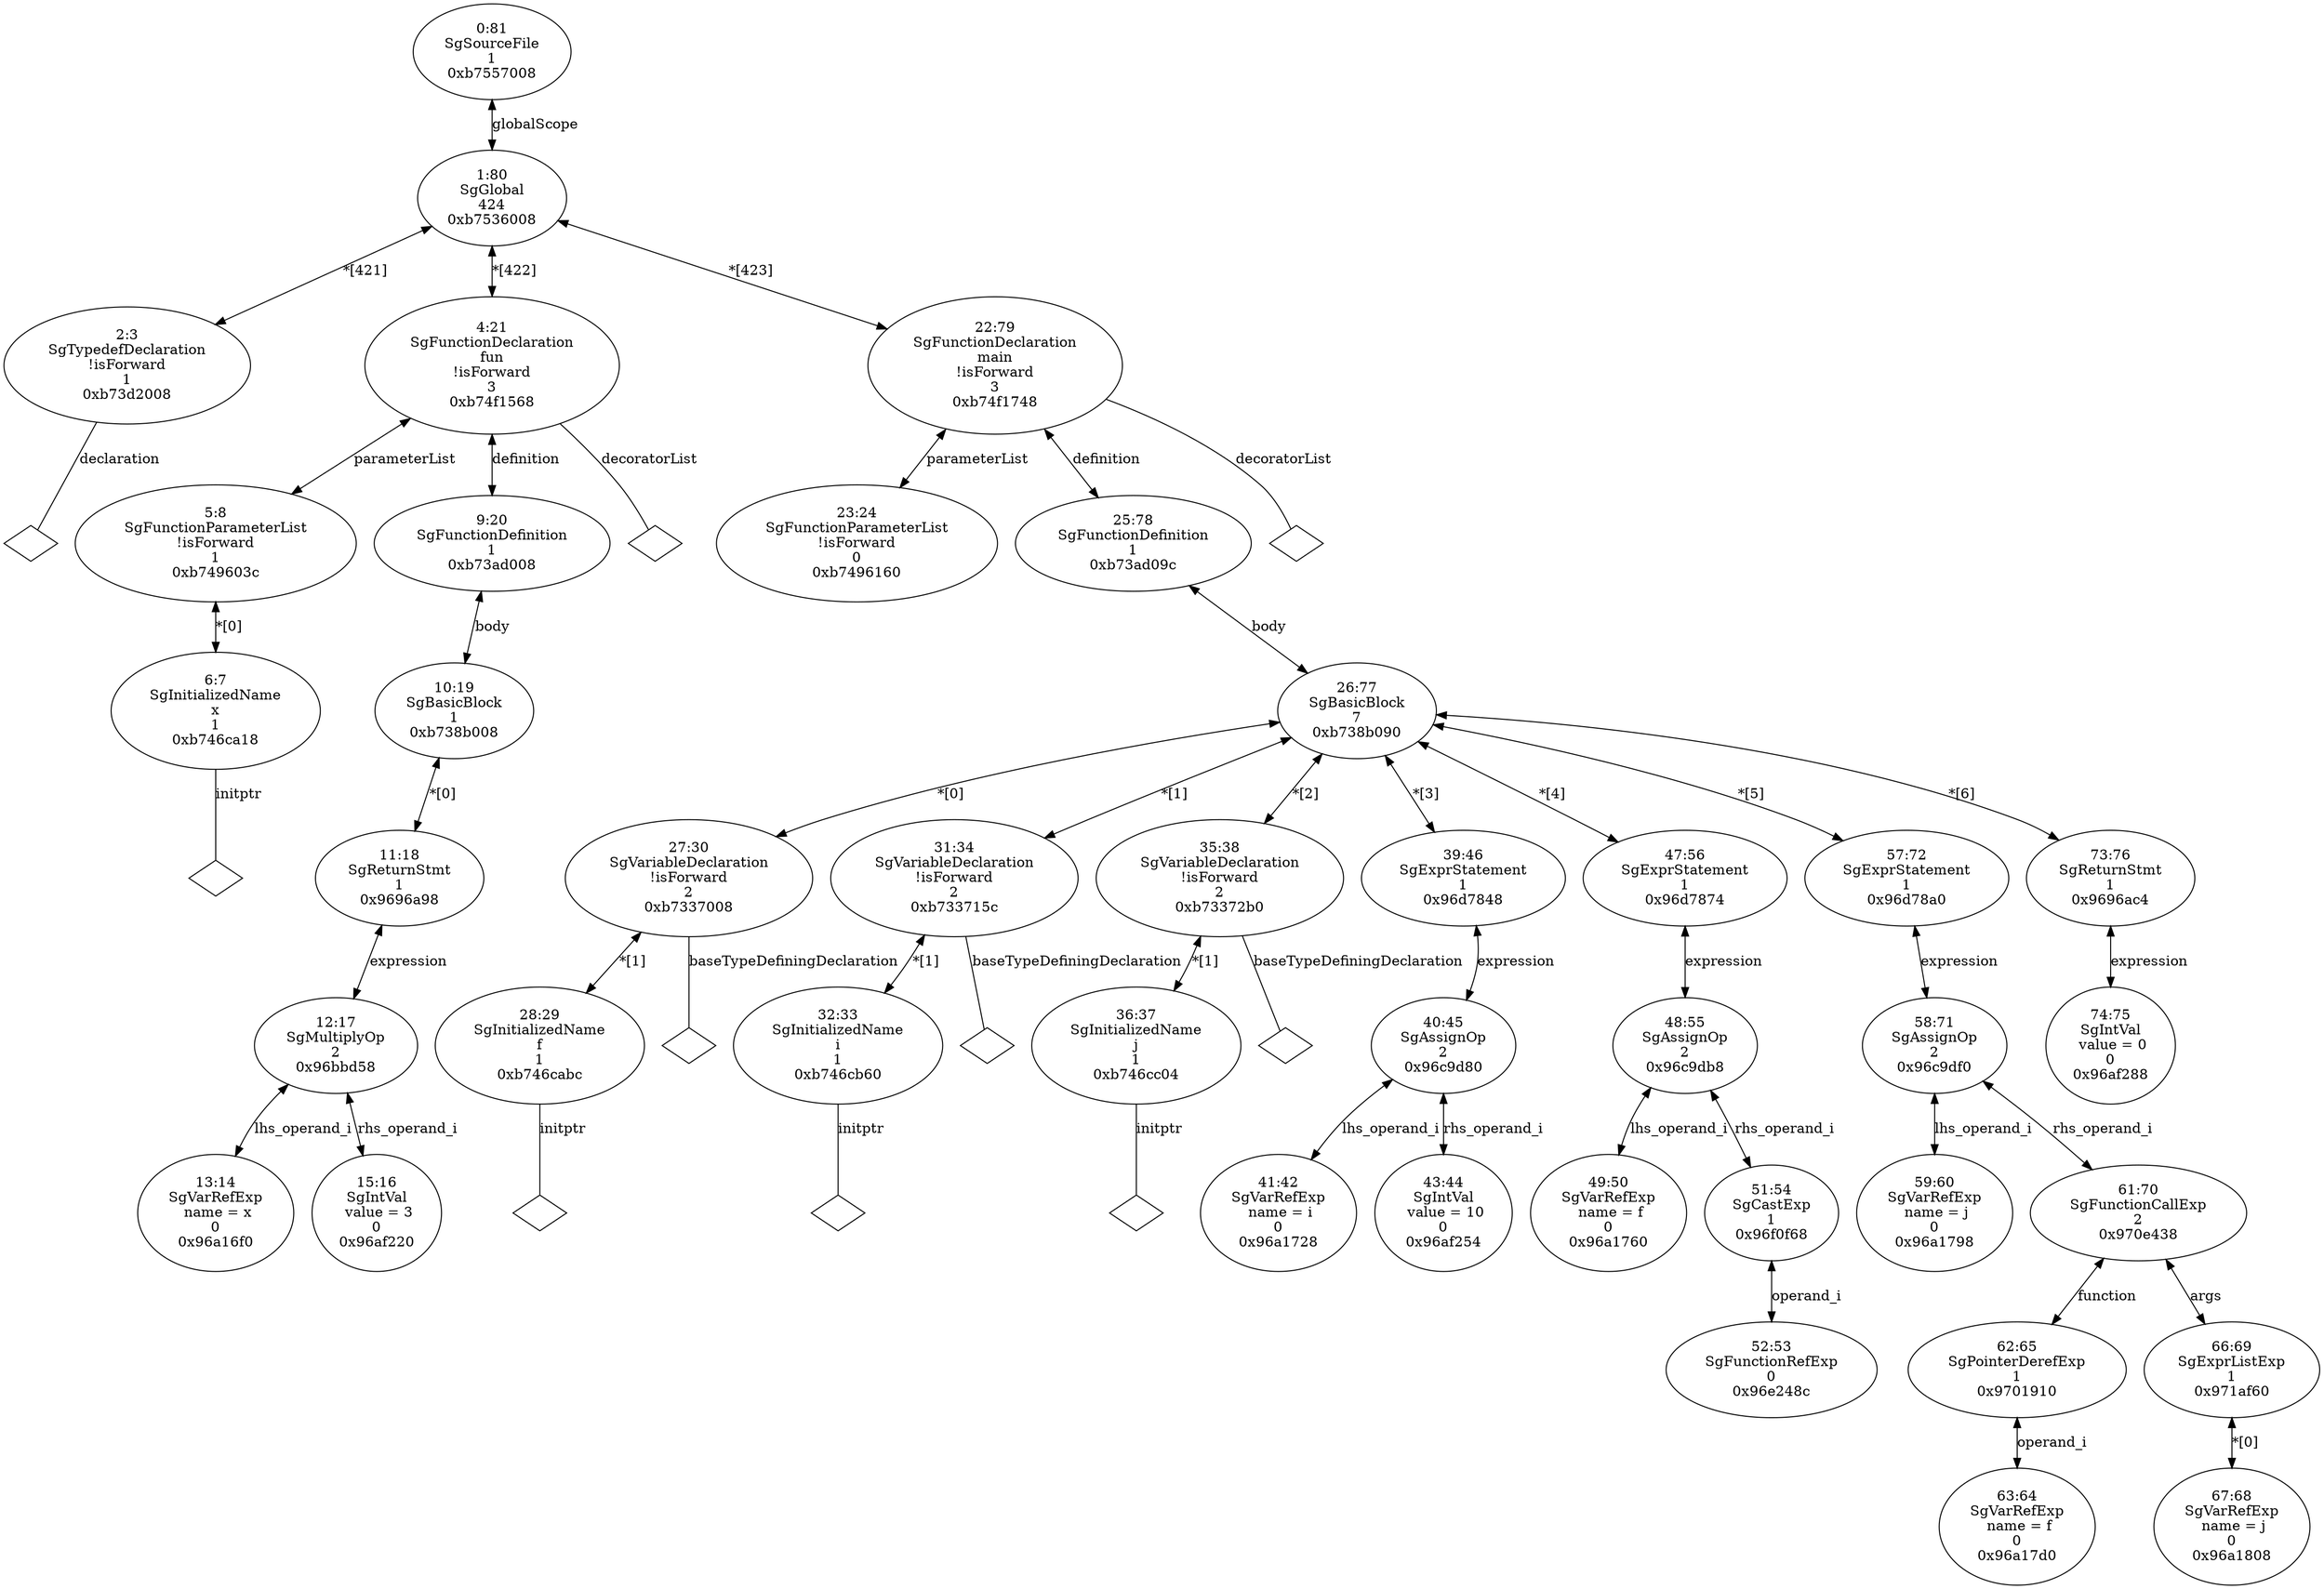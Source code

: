 digraph "G./function-ptr.c.dot" {
"0xb73d2008"[label="2:3\nSgTypedefDeclaration\n!isForward\n1\n0xb73d2008\n" ];
"0xb73d2008" -> "0xb73d2008__declaration__null"[label="declaration" dir=none ];
"0xb73d2008__declaration__null"[label="" shape=diamond ];
"0xb746ca18"[label="6:7\nSgInitializedName\nx\n1\n0xb746ca18\n" ];
"0xb746ca18" -> "0xb746ca18__initptr__null"[label="initptr" dir=none ];
"0xb746ca18__initptr__null"[label="" shape=diamond ];
"0xb749603c"[label="5:8\nSgFunctionParameterList\n!isForward\n1\n0xb749603c\n" ];
"0xb749603c" -> "0xb746ca18"[label="*[0]" dir=both ];
"0x96a16f0"[label="13:14\nSgVarRefExp\n name = x\n0\n0x96a16f0\n" ];
"0x96af220"[label="15:16\nSgIntVal\n value = 3\n0\n0x96af220\n" ];
"0x96bbd58"[label="12:17\nSgMultiplyOp\n2\n0x96bbd58\n" ];
"0x96bbd58" -> "0x96a16f0"[label="lhs_operand_i" dir=both ];
"0x96bbd58" -> "0x96af220"[label="rhs_operand_i" dir=both ];
"0x9696a98"[label="11:18\nSgReturnStmt\n1\n0x9696a98\n" ];
"0x9696a98" -> "0x96bbd58"[label="expression" dir=both ];
"0xb738b008"[label="10:19\nSgBasicBlock\n1\n0xb738b008\n" ];
"0xb738b008" -> "0x9696a98"[label="*[0]" dir=both ];
"0xb73ad008"[label="9:20\nSgFunctionDefinition\n1\n0xb73ad008\n" ];
"0xb73ad008" -> "0xb738b008"[label="body" dir=both ];
"0xb74f1568"[label="4:21\nSgFunctionDeclaration\nfun\n!isForward\n3\n0xb74f1568\n" ];
"0xb74f1568" -> "0xb749603c"[label="parameterList" dir=both ];
"0xb74f1568" -> "0xb74f1568__decoratorList__null"[label="decoratorList" dir=none ];
"0xb74f1568__decoratorList__null"[label="" shape=diamond ];
"0xb74f1568" -> "0xb73ad008"[label="definition" dir=both ];
"0xb7496160"[label="23:24\nSgFunctionParameterList\n!isForward\n0\n0xb7496160\n" ];
"0xb746cabc"[label="28:29\nSgInitializedName\nf\n1\n0xb746cabc\n" ];
"0xb746cabc" -> "0xb746cabc__initptr__null"[label="initptr" dir=none ];
"0xb746cabc__initptr__null"[label="" shape=diamond ];
"0xb7337008"[label="27:30\nSgVariableDeclaration\n!isForward\n2\n0xb7337008\n" ];
"0xb7337008" -> "0xb7337008__baseTypeDefiningDeclaration__null"[label="baseTypeDefiningDeclaration" dir=none ];
"0xb7337008__baseTypeDefiningDeclaration__null"[label="" shape=diamond ];
"0xb7337008" -> "0xb746cabc"[label="*[1]" dir=both ];
"0xb746cb60"[label="32:33\nSgInitializedName\ni\n1\n0xb746cb60\n" ];
"0xb746cb60" -> "0xb746cb60__initptr__null"[label="initptr" dir=none ];
"0xb746cb60__initptr__null"[label="" shape=diamond ];
"0xb733715c"[label="31:34\nSgVariableDeclaration\n!isForward\n2\n0xb733715c\n" ];
"0xb733715c" -> "0xb733715c__baseTypeDefiningDeclaration__null"[label="baseTypeDefiningDeclaration" dir=none ];
"0xb733715c__baseTypeDefiningDeclaration__null"[label="" shape=diamond ];
"0xb733715c" -> "0xb746cb60"[label="*[1]" dir=both ];
"0xb746cc04"[label="36:37\nSgInitializedName\nj\n1\n0xb746cc04\n" ];
"0xb746cc04" -> "0xb746cc04__initptr__null"[label="initptr" dir=none ];
"0xb746cc04__initptr__null"[label="" shape=diamond ];
"0xb73372b0"[label="35:38\nSgVariableDeclaration\n!isForward\n2\n0xb73372b0\n" ];
"0xb73372b0" -> "0xb73372b0__baseTypeDefiningDeclaration__null"[label="baseTypeDefiningDeclaration" dir=none ];
"0xb73372b0__baseTypeDefiningDeclaration__null"[label="" shape=diamond ];
"0xb73372b0" -> "0xb746cc04"[label="*[1]" dir=both ];
"0x96a1728"[label="41:42\nSgVarRefExp\n name = i\n0\n0x96a1728\n" ];
"0x96af254"[label="43:44\nSgIntVal\n value = 10\n0\n0x96af254\n" ];
"0x96c9d80"[label="40:45\nSgAssignOp\n2\n0x96c9d80\n" ];
"0x96c9d80" -> "0x96a1728"[label="lhs_operand_i" dir=both ];
"0x96c9d80" -> "0x96af254"[label="rhs_operand_i" dir=both ];
"0x96d7848"[label="39:46\nSgExprStatement\n1\n0x96d7848\n" ];
"0x96d7848" -> "0x96c9d80"[label="expression" dir=both ];
"0x96a1760"[label="49:50\nSgVarRefExp\n name = f\n0\n0x96a1760\n" ];
"0x96e248c"[label="52:53\nSgFunctionRefExp\n0\n0x96e248c\n" ];
"0x96f0f68"[label="51:54\nSgCastExp\n1\n0x96f0f68\n" ];
"0x96f0f68" -> "0x96e248c"[label="operand_i" dir=both ];
"0x96c9db8"[label="48:55\nSgAssignOp\n2\n0x96c9db8\n" ];
"0x96c9db8" -> "0x96a1760"[label="lhs_operand_i" dir=both ];
"0x96c9db8" -> "0x96f0f68"[label="rhs_operand_i" dir=both ];
"0x96d7874"[label="47:56\nSgExprStatement\n1\n0x96d7874\n" ];
"0x96d7874" -> "0x96c9db8"[label="expression" dir=both ];
"0x96a1798"[label="59:60\nSgVarRefExp\n name = j\n0\n0x96a1798\n" ];
"0x96a17d0"[label="63:64\nSgVarRefExp\n name = f\n0\n0x96a17d0\n" ];
"0x9701910"[label="62:65\nSgPointerDerefExp\n1\n0x9701910\n" ];
"0x9701910" -> "0x96a17d0"[label="operand_i" dir=both ];
"0x96a1808"[label="67:68\nSgVarRefExp\n name = j\n0\n0x96a1808\n" ];
"0x971af60"[label="66:69\nSgExprListExp\n1\n0x971af60\n" ];
"0x971af60" -> "0x96a1808"[label="*[0]" dir=both ];
"0x970e438"[label="61:70\nSgFunctionCallExp\n2\n0x970e438\n" ];
"0x970e438" -> "0x9701910"[label="function" dir=both ];
"0x970e438" -> "0x971af60"[label="args" dir=both ];
"0x96c9df0"[label="58:71\nSgAssignOp\n2\n0x96c9df0\n" ];
"0x96c9df0" -> "0x96a1798"[label="lhs_operand_i" dir=both ];
"0x96c9df0" -> "0x970e438"[label="rhs_operand_i" dir=both ];
"0x96d78a0"[label="57:72\nSgExprStatement\n1\n0x96d78a0\n" ];
"0x96d78a0" -> "0x96c9df0"[label="expression" dir=both ];
"0x96af288"[label="74:75\nSgIntVal\n value = 0\n0\n0x96af288\n" ];
"0x9696ac4"[label="73:76\nSgReturnStmt\n1\n0x9696ac4\n" ];
"0x9696ac4" -> "0x96af288"[label="expression" dir=both ];
"0xb738b090"[label="26:77\nSgBasicBlock\n7\n0xb738b090\n" ];
"0xb738b090" -> "0xb7337008"[label="*[0]" dir=both ];
"0xb738b090" -> "0xb733715c"[label="*[1]" dir=both ];
"0xb738b090" -> "0xb73372b0"[label="*[2]" dir=both ];
"0xb738b090" -> "0x96d7848"[label="*[3]" dir=both ];
"0xb738b090" -> "0x96d7874"[label="*[4]" dir=both ];
"0xb738b090" -> "0x96d78a0"[label="*[5]" dir=both ];
"0xb738b090" -> "0x9696ac4"[label="*[6]" dir=both ];
"0xb73ad09c"[label="25:78\nSgFunctionDefinition\n1\n0xb73ad09c\n" ];
"0xb73ad09c" -> "0xb738b090"[label="body" dir=both ];
"0xb74f1748"[label="22:79\nSgFunctionDeclaration\nmain\n!isForward\n3\n0xb74f1748\n" ];
"0xb74f1748" -> "0xb7496160"[label="parameterList" dir=both ];
"0xb74f1748" -> "0xb74f1748__decoratorList__null"[label="decoratorList" dir=none ];
"0xb74f1748__decoratorList__null"[label="" shape=diamond ];
"0xb74f1748" -> "0xb73ad09c"[label="definition" dir=both ];
"0xb7536008"[label="1:80\nSgGlobal\n424\n0xb7536008\n" ];
"0xb7536008" -> "0xb73d2008"[label="*[421]" dir=both ];
"0xb7536008" -> "0xb74f1568"[label="*[422]" dir=both ];
"0xb7536008" -> "0xb74f1748"[label="*[423]" dir=both ];
"0xb7557008"[label="0:81\nSgSourceFile\n1\n0xb7557008\n" ];
"0xb7557008" -> "0xb7536008"[label="globalScope" dir=both ];
}
